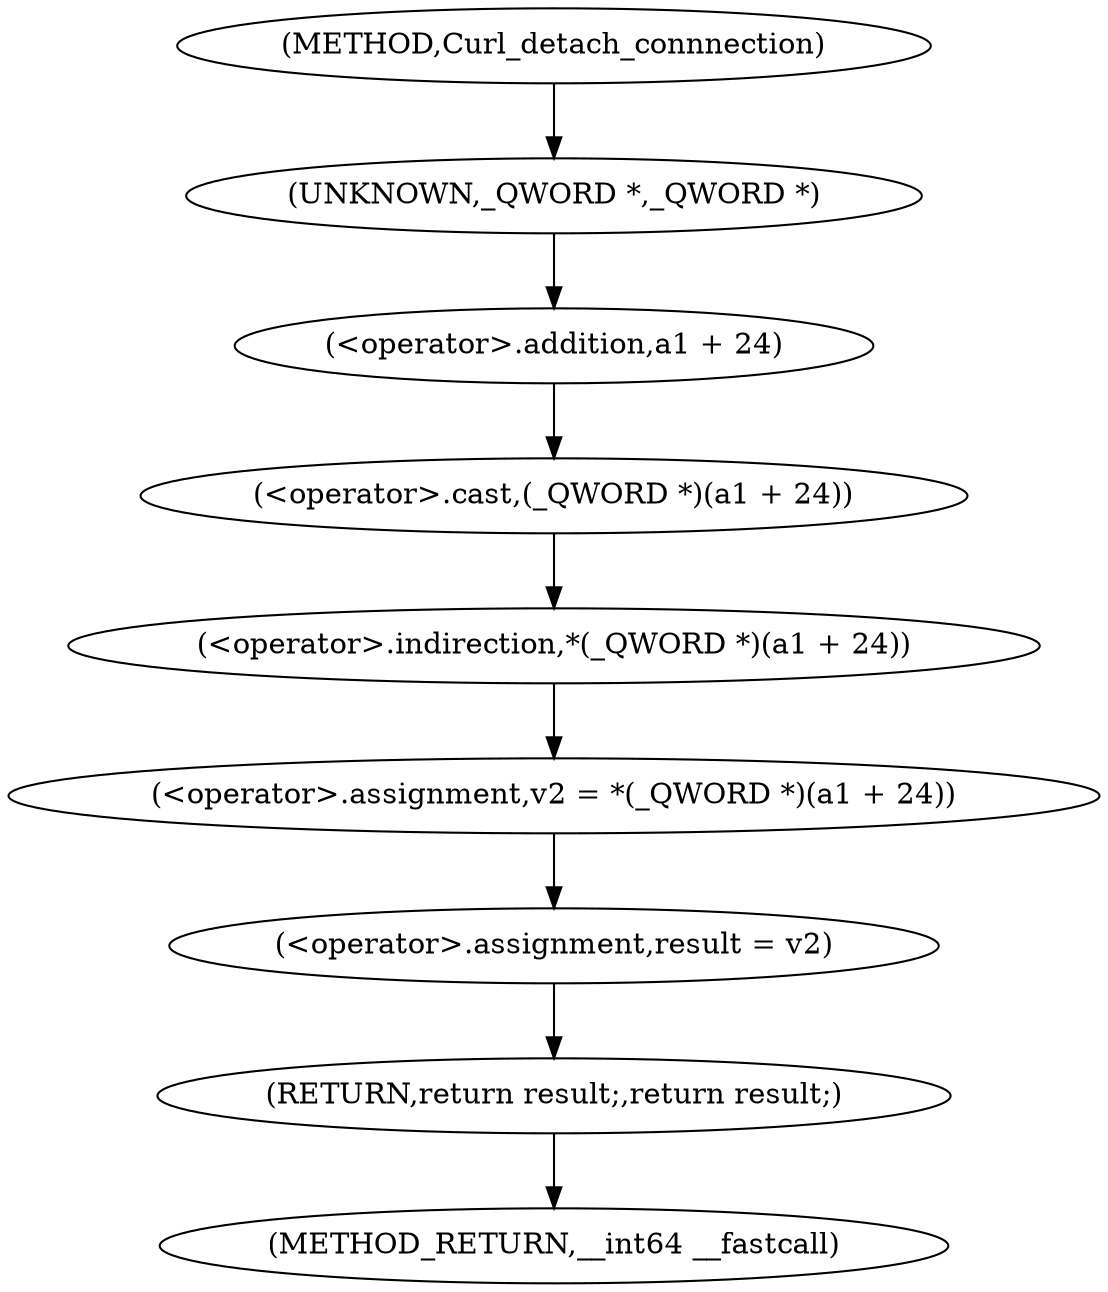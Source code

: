 digraph Curl_detach_connnection {  
"1000108" [label = "(<operator>.assignment,v2 = *(_QWORD *)(a1 + 24))" ]
"1000110" [label = "(<operator>.indirection,*(_QWORD *)(a1 + 24))" ]
"1000111" [label = "(<operator>.cast,(_QWORD *)(a1 + 24))" ]
"1000112" [label = "(UNKNOWN,_QWORD *,_QWORD *)" ]
"1000113" [label = "(<operator>.addition,a1 + 24)" ]
"1000116" [label = "(<operator>.assignment,result = v2)" ]
"1000122" [label = "(RETURN,return result;,return result;)" ]
"1000103" [label = "(METHOD,Curl_detach_connnection)" ]
"1000124" [label = "(METHOD_RETURN,__int64 __fastcall)" ]
  "1000108" -> "1000116" 
  "1000110" -> "1000108" 
  "1000111" -> "1000110" 
  "1000112" -> "1000113" 
  "1000113" -> "1000111" 
  "1000116" -> "1000122" 
  "1000122" -> "1000124" 
  "1000103" -> "1000112" 
}
